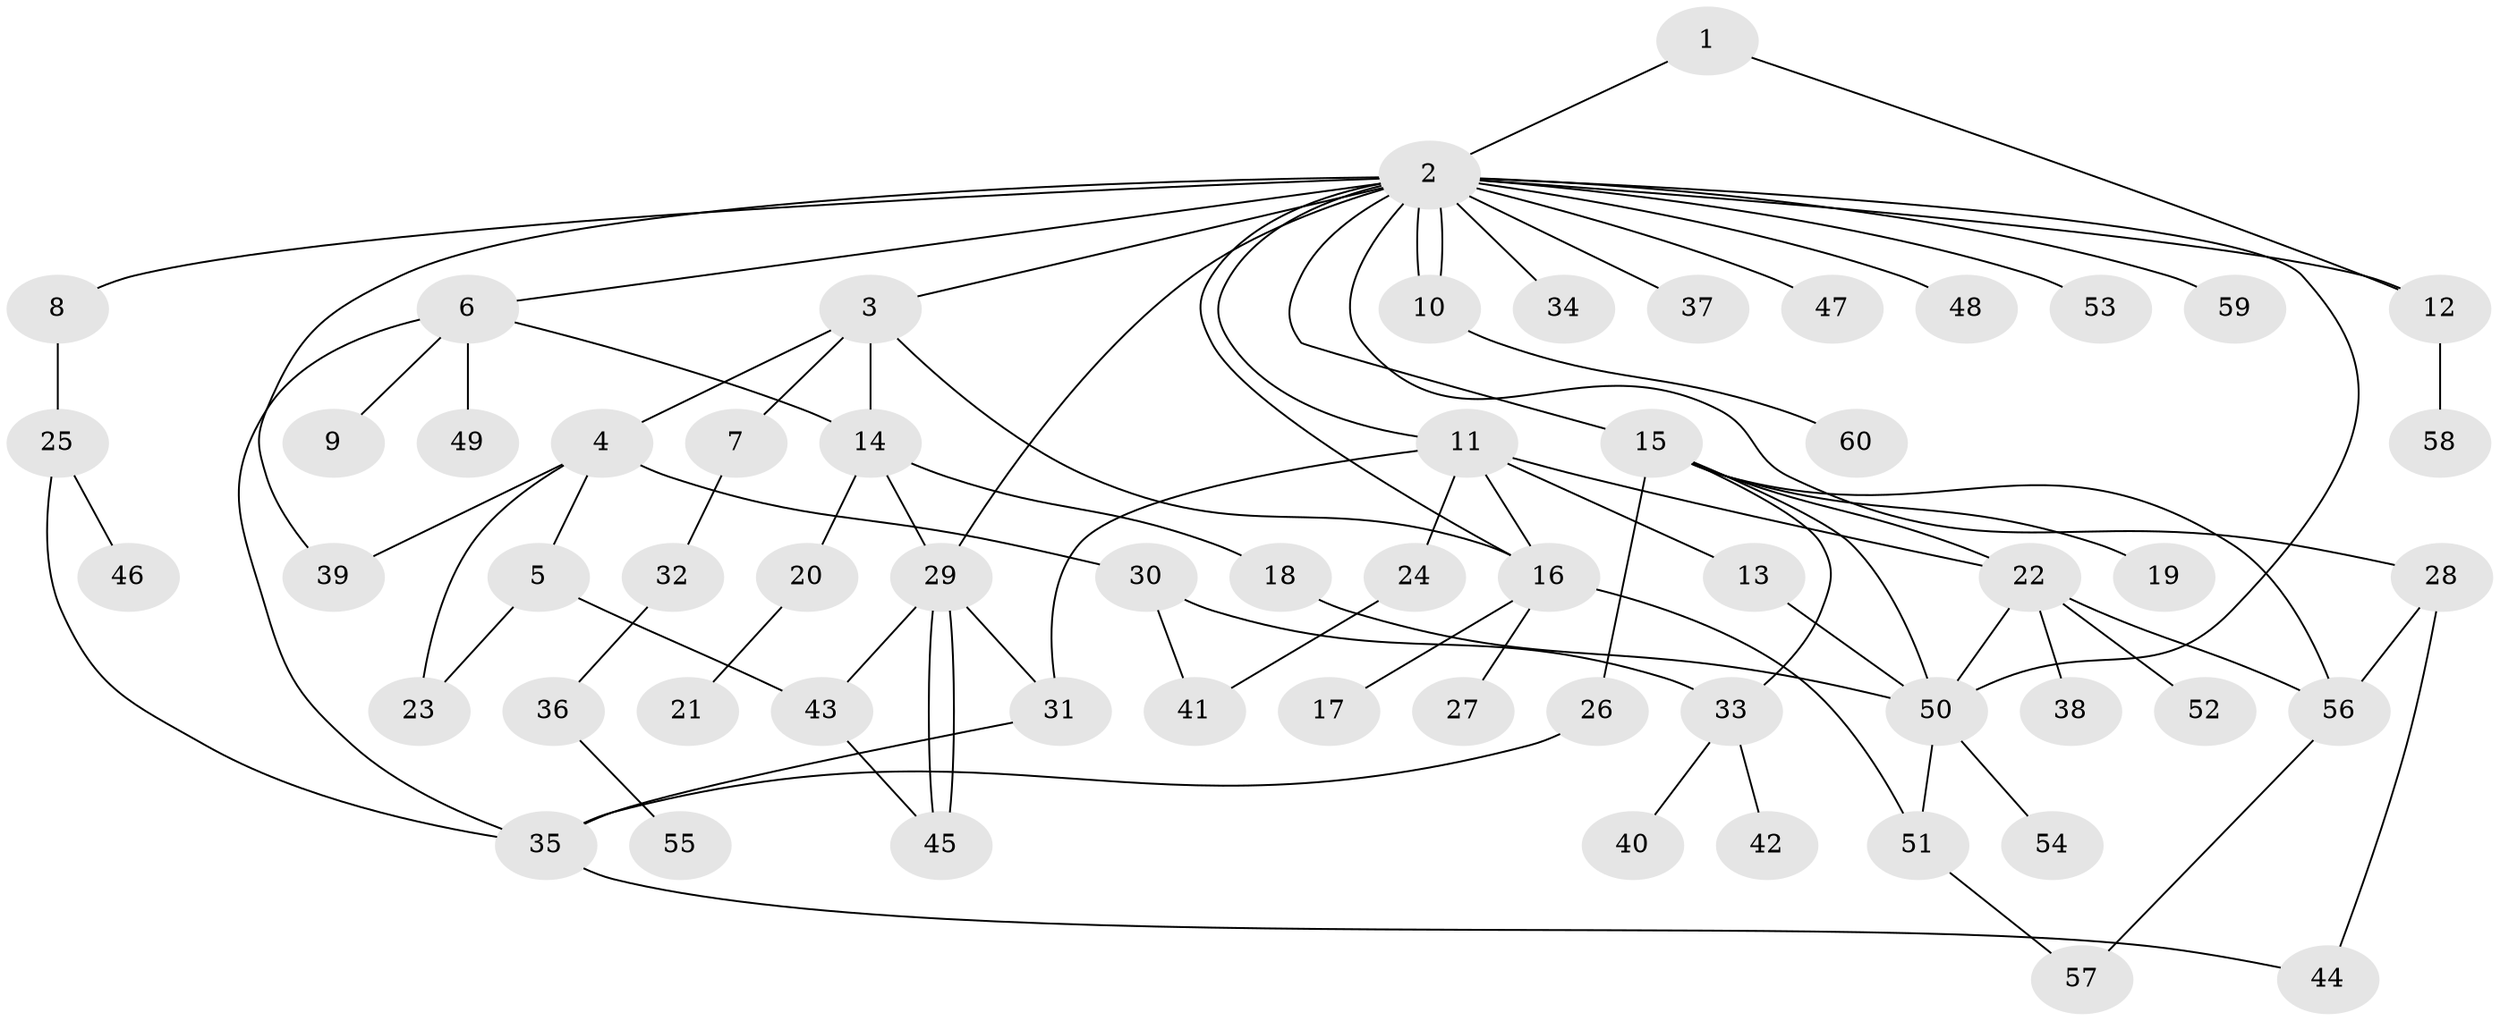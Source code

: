 // Generated by graph-tools (version 1.1) at 2025/14/03/09/25 04:14:24]
// undirected, 60 vertices, 86 edges
graph export_dot {
graph [start="1"]
  node [color=gray90,style=filled];
  1;
  2;
  3;
  4;
  5;
  6;
  7;
  8;
  9;
  10;
  11;
  12;
  13;
  14;
  15;
  16;
  17;
  18;
  19;
  20;
  21;
  22;
  23;
  24;
  25;
  26;
  27;
  28;
  29;
  30;
  31;
  32;
  33;
  34;
  35;
  36;
  37;
  38;
  39;
  40;
  41;
  42;
  43;
  44;
  45;
  46;
  47;
  48;
  49;
  50;
  51;
  52;
  53;
  54;
  55;
  56;
  57;
  58;
  59;
  60;
  1 -- 2;
  1 -- 12;
  2 -- 3;
  2 -- 6;
  2 -- 8;
  2 -- 10;
  2 -- 10;
  2 -- 11;
  2 -- 12;
  2 -- 15;
  2 -- 16;
  2 -- 28;
  2 -- 29;
  2 -- 34;
  2 -- 37;
  2 -- 39;
  2 -- 47;
  2 -- 48;
  2 -- 50;
  2 -- 53;
  2 -- 59;
  3 -- 4;
  3 -- 7;
  3 -- 14;
  3 -- 16;
  4 -- 5;
  4 -- 23;
  4 -- 30;
  4 -- 39;
  5 -- 23;
  5 -- 43;
  6 -- 9;
  6 -- 14;
  6 -- 35;
  6 -- 49;
  7 -- 32;
  8 -- 25;
  10 -- 60;
  11 -- 13;
  11 -- 16;
  11 -- 22;
  11 -- 24;
  11 -- 31;
  12 -- 58;
  13 -- 50;
  14 -- 18;
  14 -- 20;
  14 -- 29;
  15 -- 19;
  15 -- 22;
  15 -- 26;
  15 -- 33;
  15 -- 50;
  15 -- 56;
  16 -- 17;
  16 -- 27;
  16 -- 51;
  18 -- 50;
  20 -- 21;
  22 -- 38;
  22 -- 50;
  22 -- 52;
  22 -- 56;
  24 -- 41;
  25 -- 35;
  25 -- 46;
  26 -- 35;
  28 -- 44;
  28 -- 56;
  29 -- 31;
  29 -- 43;
  29 -- 45;
  29 -- 45;
  30 -- 33;
  30 -- 41;
  31 -- 35;
  32 -- 36;
  33 -- 40;
  33 -- 42;
  35 -- 44;
  36 -- 55;
  43 -- 45;
  50 -- 51;
  50 -- 54;
  51 -- 57;
  56 -- 57;
}
